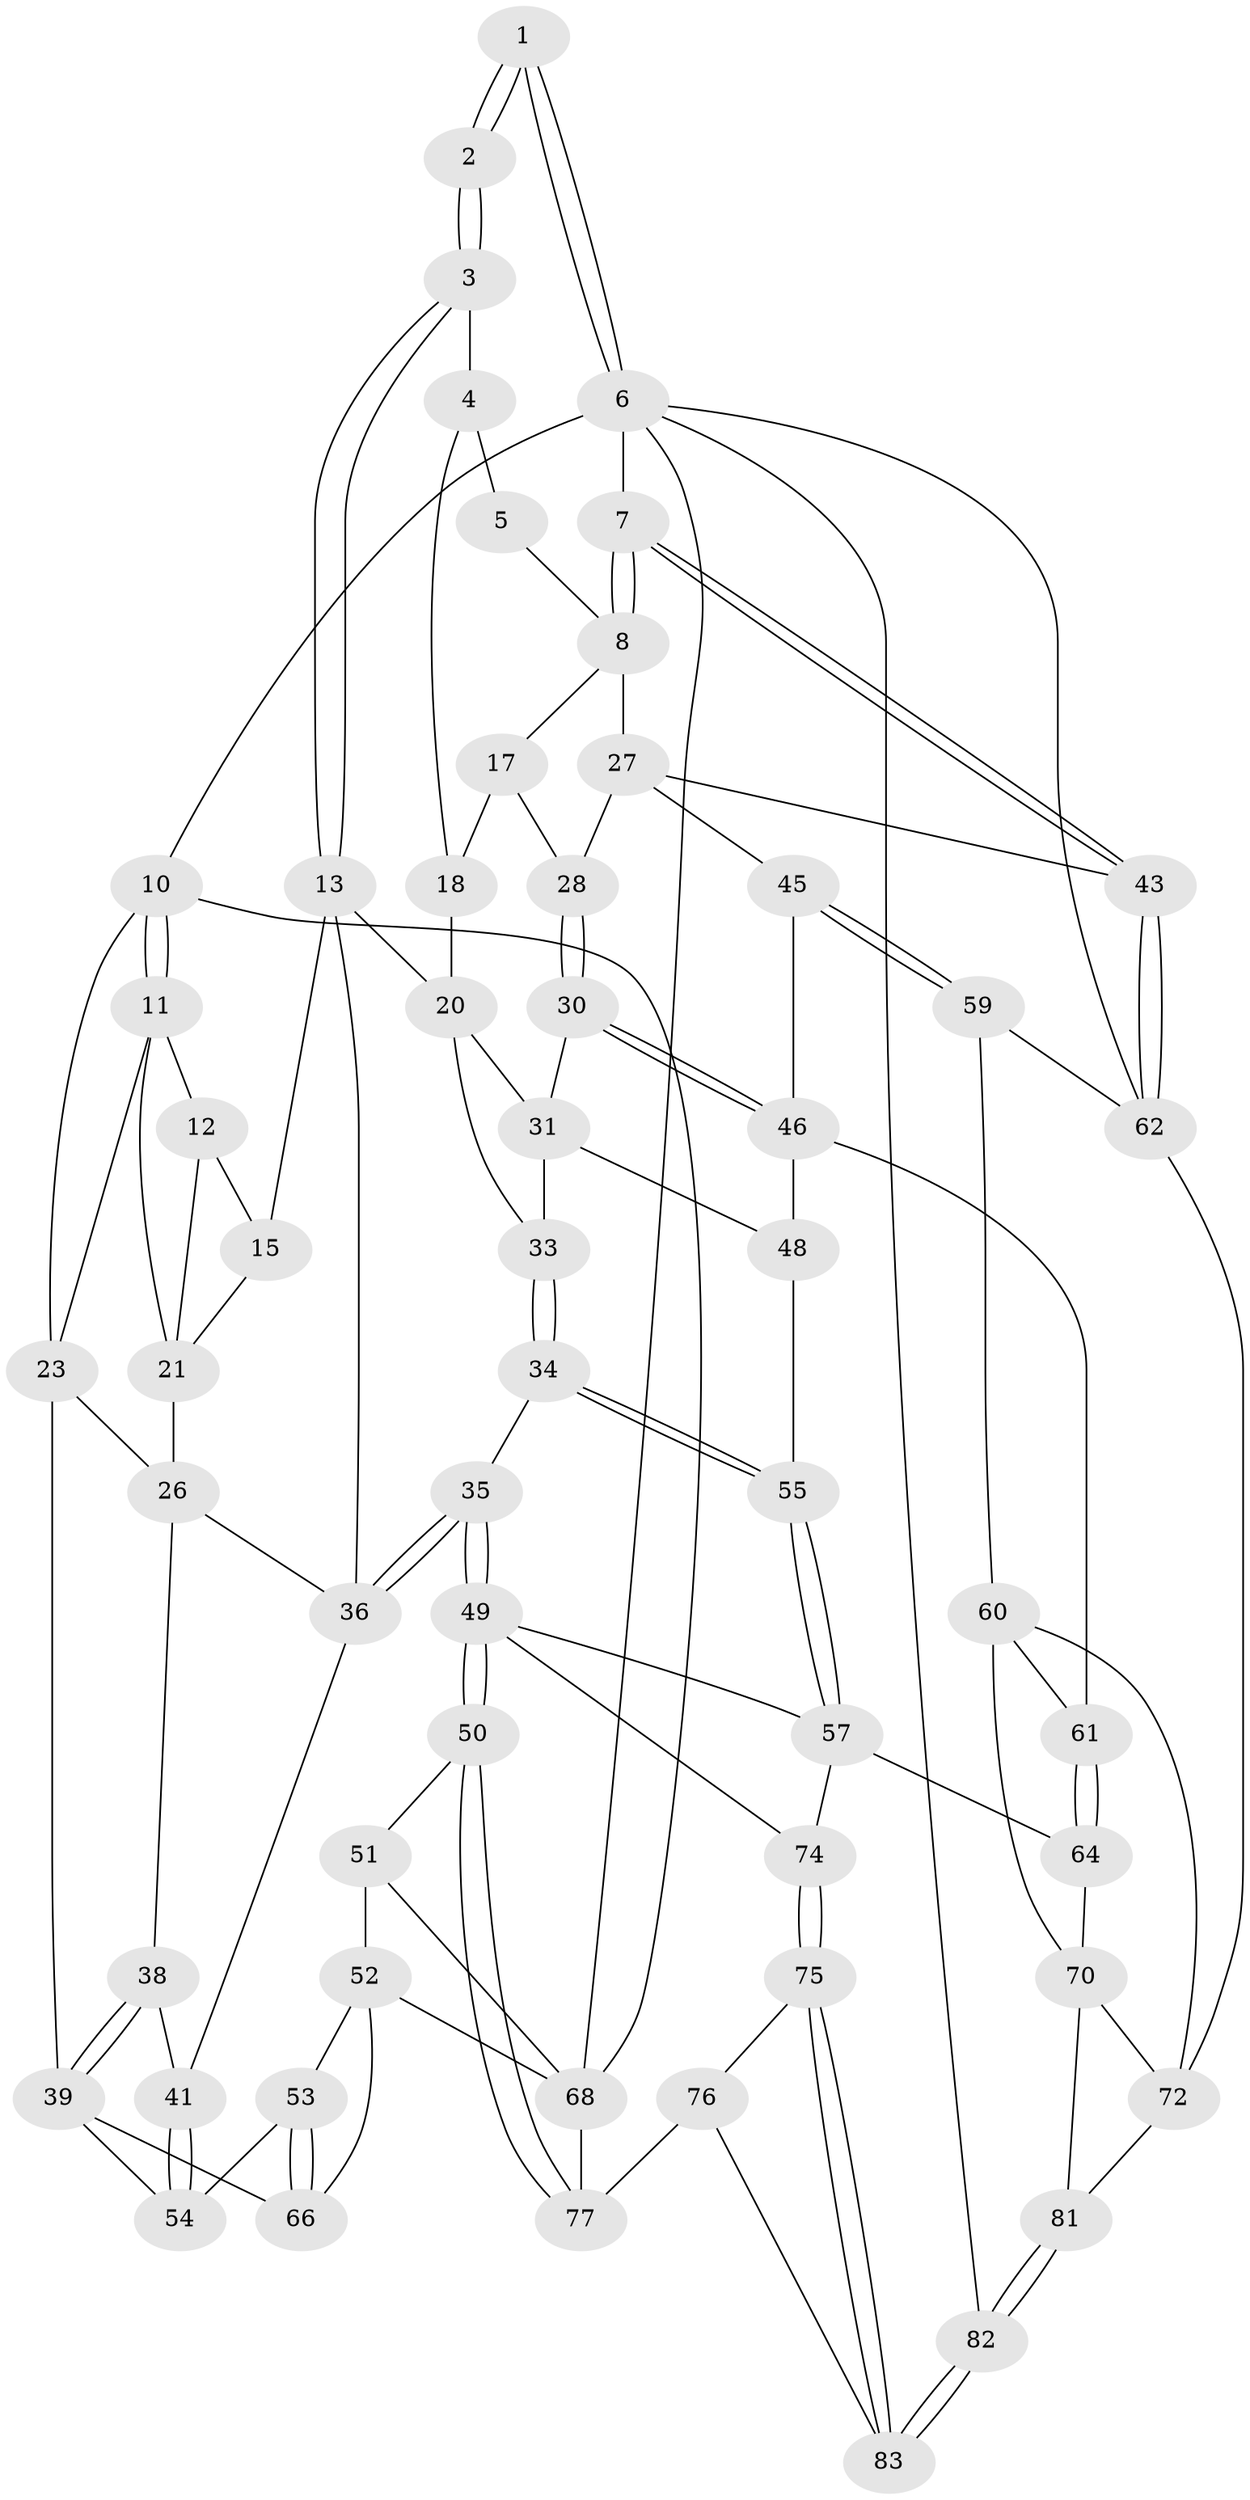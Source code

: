 // Generated by graph-tools (version 1.1) at 2025/24/03/03/25 07:24:33]
// undirected, 58 vertices, 124 edges
graph export_dot {
graph [start="1"]
  node [color=gray90,style=filled];
  1 [pos="+0.7871138519942642+0"];
  2 [pos="+0.4180013765388315+0"];
  3 [pos="+0.47068118218275196+0.04125004728927865"];
  4 [pos="+0.6828235343938159+0.1306678058339391"];
  5 [pos="+0.7819651836672156+0"];
  6 [pos="+1+0",super="+73"];
  7 [pos="+1+0.25426863037207675"];
  8 [pos="+1+0.29152264456735605",super="+9"];
  10 [pos="+0+0"];
  11 [pos="+0+0",super="+22"];
  12 [pos="+0.35691077832684326+0",super="+16"];
  13 [pos="+0.4974556911620447+0.15829832118362144",super="+14"];
  15 [pos="+0.34836090689964444+0.32187167232050473"];
  17 [pos="+0.8235907183951674+0.1949361563678453",super="+29"];
  18 [pos="+0.6679949625102692+0.22933927256850178",super="+19"];
  20 [pos="+0.6346873631093378+0.23993250442683678",super="+32"];
  21 [pos="+0.1895950935522778+0.18399924098027648",super="+25"];
  23 [pos="+0.09541894547620047+0.2610602944449131",super="+24"];
  26 [pos="+0.10002245769671675+0.26321909359971735",super="+37"];
  27 [pos="+0.913793042547586+0.3891524911521643",super="+44"];
  28 [pos="+0.8136359578655548+0.41057960745643374"];
  30 [pos="+0.8004688009297954+0.4194387071858054"];
  31 [pos="+0.7683680090794583+0.4185021166111299",super="+42"];
  33 [pos="+0.5032073301945199+0.42930481161287787"];
  34 [pos="+0.46600263374672873+0.44154166095227376"];
  35 [pos="+0.42613760070693985+0.44705659230780087"];
  36 [pos="+0.3720560062313876+0.3725943333518447",super="+40"];
  38 [pos="+0.07644997169793616+0.37172516608670764"];
  39 [pos="+0+0.4517433165551884",super="+56"];
  41 [pos="+0.11711703094200712+0.5064757258011281"];
  43 [pos="+1+0.5848175939515499"];
  45 [pos="+0.9145120132611713+0.5889774644930008"];
  46 [pos="+0.7895088907220293+0.5143844019423819",super="+47"];
  48 [pos="+0.6783618916154297+0.5916873927118061"];
  49 [pos="+0.36972221194476707+0.64063821483227",super="+58"];
  50 [pos="+0.33578343923429804+0.6714695351713927"];
  51 [pos="+0.31279199509133354+0.6789684948585916"];
  52 [pos="+0.23645436963951644+0.637309065493975",super="+67"];
  53 [pos="+0.1925175183581671+0.606354873513404"];
  54 [pos="+0.11230797516733582+0.5177558490066421"];
  55 [pos="+0.6326648136375695+0.6050037115430427"];
  57 [pos="+0.5642849797007848+0.6707929591423685",super="+65"];
  59 [pos="+0.9130419277017875+0.5980241818038621"];
  60 [pos="+0.84871738512873+0.6590523792740267",super="+69"];
  61 [pos="+0.7470967466939048+0.6244538305707967"];
  62 [pos="+1+0.8282843575606281",super="+63"];
  64 [pos="+0.6806849008529584+0.7971355949269245"];
  66 [pos="+0+0.8162093383322268"];
  68 [pos="+0+1",super="+79"];
  70 [pos="+0.8499706311826521+0.7900926062763056",super="+71"];
  72 [pos="+1+0.8017459920139259",super="+78"];
  74 [pos="+0.5990526840800613+0.8372098917683195"];
  75 [pos="+0.5980157289924471+0.8383285823093239"];
  76 [pos="+0.5502470405412437+0.8763547430795325",super="+84"];
  77 [pos="+0.4085321114253768+0.7925630130176082",super="+80"];
  81 [pos="+0.801022938265676+1"];
  82 [pos="+0.8072294689388335+1"];
  83 [pos="+0.7435023169599702+1"];
  1 -- 2;
  1 -- 2;
  1 -- 6;
  1 -- 6;
  2 -- 3;
  2 -- 3;
  3 -- 4;
  3 -- 13;
  3 -- 13;
  4 -- 5;
  4 -- 18;
  5 -- 8;
  6 -- 7;
  6 -- 10;
  6 -- 62;
  6 -- 82;
  6 -- 68;
  7 -- 8;
  7 -- 8;
  7 -- 43;
  7 -- 43;
  8 -- 27;
  8 -- 17;
  10 -- 11;
  10 -- 11;
  10 -- 68;
  10 -- 23;
  11 -- 12;
  11 -- 21;
  11 -- 23;
  12 -- 21;
  12 -- 15;
  13 -- 20;
  13 -- 36;
  13 -- 15;
  15 -- 21;
  17 -- 18 [weight=2];
  17 -- 28;
  18 -- 20;
  20 -- 33;
  20 -- 31;
  21 -- 26;
  23 -- 26;
  23 -- 39;
  26 -- 38;
  26 -- 36;
  27 -- 28;
  27 -- 43;
  27 -- 45;
  28 -- 30;
  28 -- 30;
  30 -- 31;
  30 -- 46;
  30 -- 46;
  31 -- 48;
  31 -- 33;
  33 -- 34;
  33 -- 34;
  34 -- 35;
  34 -- 55;
  34 -- 55;
  35 -- 36;
  35 -- 36;
  35 -- 49;
  35 -- 49;
  36 -- 41;
  38 -- 39;
  38 -- 39;
  38 -- 41;
  39 -- 66;
  39 -- 54;
  41 -- 54;
  41 -- 54;
  43 -- 62;
  43 -- 62;
  45 -- 46;
  45 -- 59;
  45 -- 59;
  46 -- 48;
  46 -- 61;
  48 -- 55;
  49 -- 50;
  49 -- 50;
  49 -- 74;
  49 -- 57;
  50 -- 51;
  50 -- 77;
  50 -- 77;
  51 -- 52;
  51 -- 68;
  52 -- 53;
  52 -- 66;
  52 -- 68;
  53 -- 54;
  53 -- 66;
  53 -- 66;
  55 -- 57;
  55 -- 57;
  57 -- 64;
  57 -- 74;
  59 -- 60;
  59 -- 62;
  60 -- 61;
  60 -- 72;
  60 -- 70;
  61 -- 64;
  61 -- 64;
  62 -- 72;
  64 -- 70;
  68 -- 77;
  70 -- 72;
  70 -- 81;
  72 -- 81;
  74 -- 75;
  74 -- 75;
  75 -- 76;
  75 -- 83;
  75 -- 83;
  76 -- 77 [weight=2];
  76 -- 83;
  81 -- 82;
  81 -- 82;
  82 -- 83;
  82 -- 83;
}
